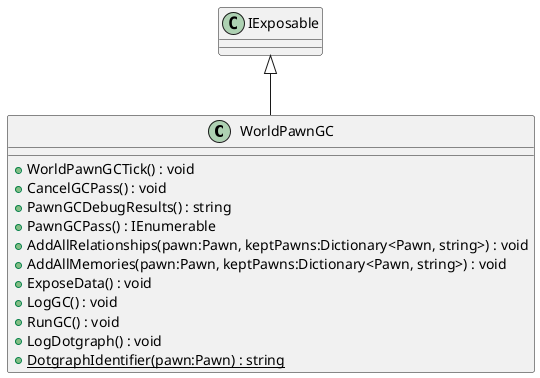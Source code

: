 @startuml
class WorldPawnGC {
    + WorldPawnGCTick() : void
    + CancelGCPass() : void
    + PawnGCDebugResults() : string
    + PawnGCPass() : IEnumerable
    + AddAllRelationships(pawn:Pawn, keptPawns:Dictionary<Pawn, string>) : void
    + AddAllMemories(pawn:Pawn, keptPawns:Dictionary<Pawn, string>) : void
    + ExposeData() : void
    + LogGC() : void
    + RunGC() : void
    + LogDotgraph() : void
    + {static} DotgraphIdentifier(pawn:Pawn) : string
}
IExposable <|-- WorldPawnGC
@enduml

